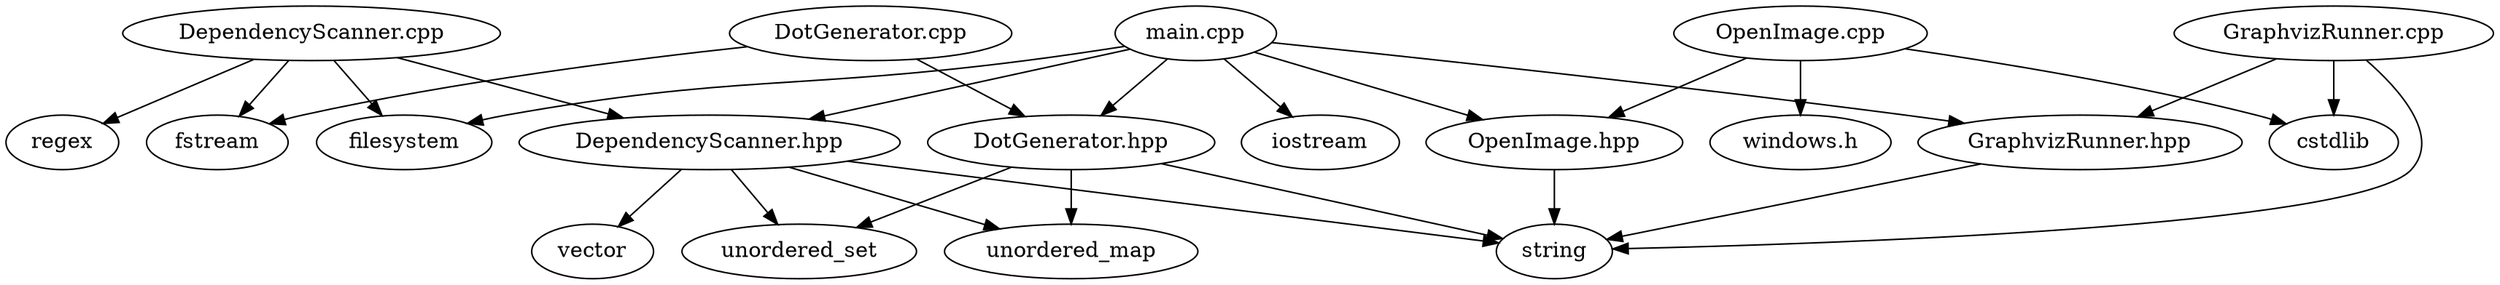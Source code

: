 digraph dependencies {
    "main.cpp" -> "filesystem";
    "main.cpp" -> "DependencyScanner.hpp";
    "main.cpp" -> "OpenImage.hpp";
    "main.cpp" -> "iostream";
    "main.cpp" -> "DotGenerator.hpp";
    "main.cpp" -> "GraphvizRunner.hpp";
    "DependencyScanner.cpp" -> "regex";
    "DependencyScanner.cpp" -> "fstream";
    "DependencyScanner.cpp" -> "filesystem";
    "DependencyScanner.cpp" -> "DependencyScanner.hpp";
    "OpenImage.cpp" -> "windows.h";
    "OpenImage.cpp" -> "cstdlib";
    "OpenImage.cpp" -> "OpenImage.hpp";
    "DotGenerator.cpp" -> "fstream";
    "DotGenerator.cpp" -> "DotGenerator.hpp";
    "OpenImage.hpp" -> "string";
    "DependencyScanner.hpp" -> "vector";
    "DependencyScanner.hpp" -> "unordered_map";
    "DependencyScanner.hpp" -> "unordered_set";
    "DependencyScanner.hpp" -> "string";
    "GraphvizRunner.cpp" -> "string";
    "GraphvizRunner.cpp" -> "cstdlib";
    "GraphvizRunner.cpp" -> "GraphvizRunner.hpp";
    "GraphvizRunner.hpp" -> "string";
    "DotGenerator.hpp" -> "unordered_map";
    "DotGenerator.hpp" -> "unordered_set";
    "DotGenerator.hpp" -> "string";
}
